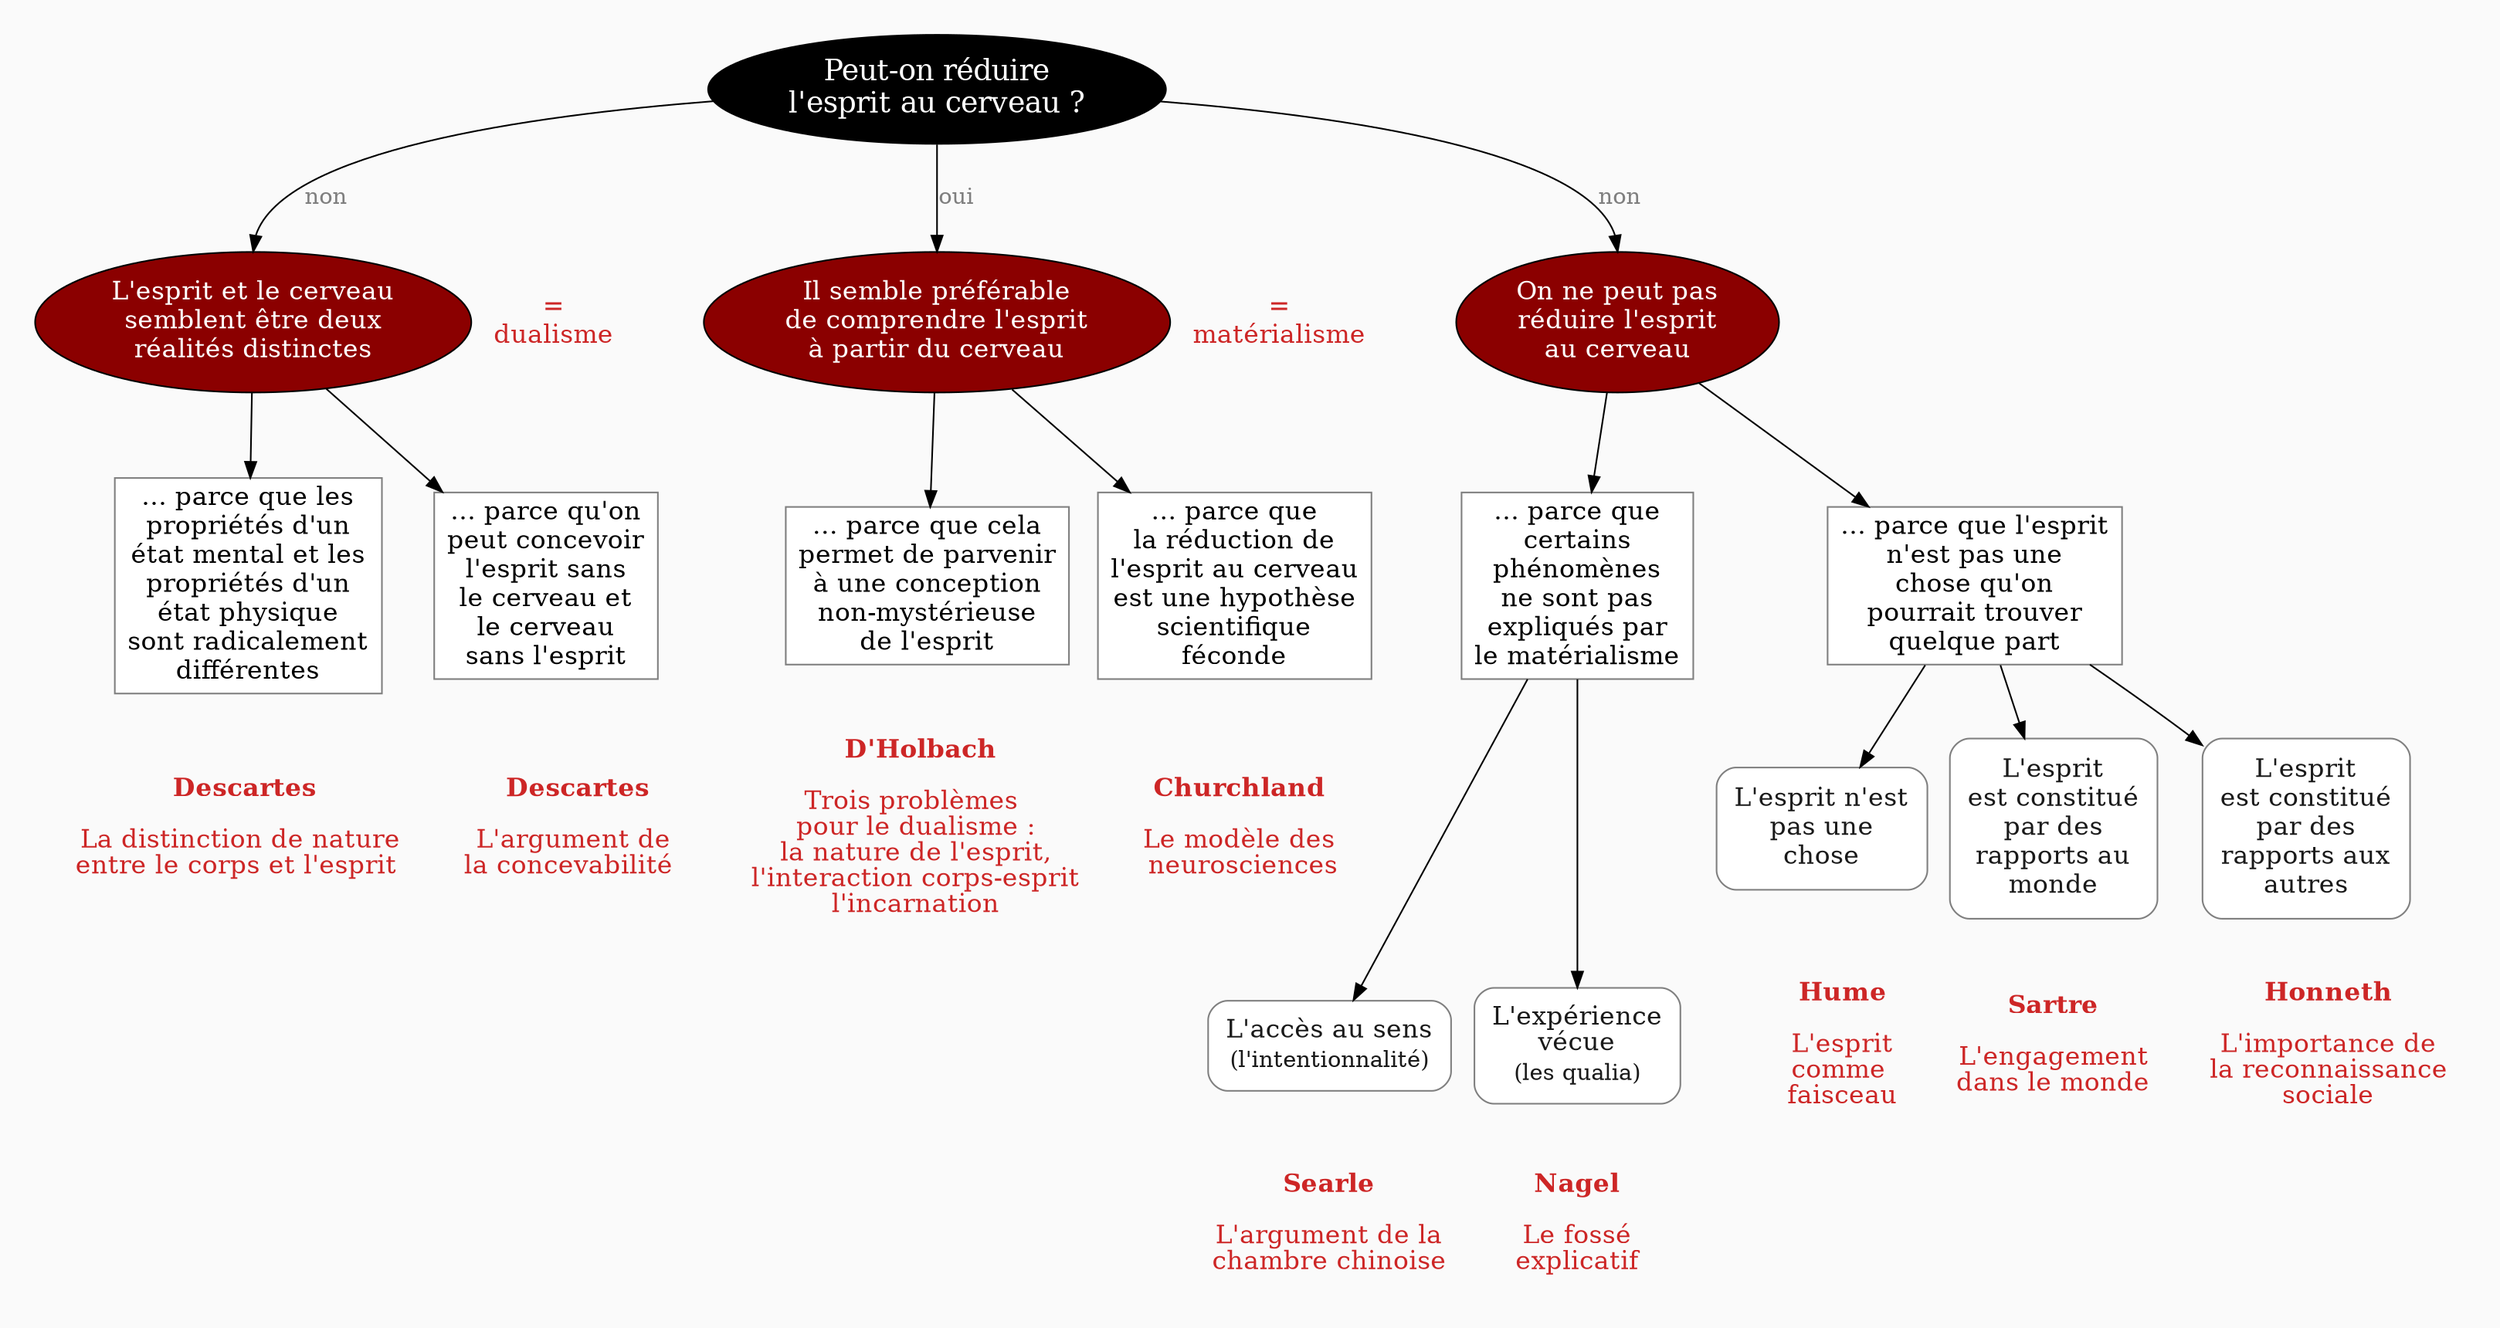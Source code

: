 digraph G {
// Template : diagram
// Usage : plan sujet philosophie de l'esprit

//rankdir=LR
splines=true
//splines=curved
bgcolor=grey98
pad=0.3
style=filled
edge[minlen=3]
ranksep=0.1
nodesep=0.2 // valeur à changer ?

// NIVEAU 1
node[style=filled; fillcolor=12 ; fontcolor=white ; fontsize=18]
// a1[label=""]
a1[label="Peut-on réduire
l'esprit au cerveau ?"]

// NIVEAU 2
node[style=filled;fillcolor=red4;fontcolor=white; fontsize=16]
// b1[label=""]
a1->b1[headport=n;label="non";fontcolor=grey50]
a1->b2[headport=n;label="oui";fontcolor=grey50]
a1->b3[headport=n;label="non";fontcolor=grey50]
b1[label="L'esprit et le cerveau
semblent être deux
réalités distinctes"]    
b2[label="Il semble préférable
de comprendre l'esprit
à partir du cerveau"]
b3[label="On ne peut pas
réduire l'esprit
au cerveau"]


// NIVEAU 3 (sans intermédiaire)
node [shape=box; style=filled;fillcolor=white;fontcolor=black;color=grey50]
// c1[label=""]
b1->{c1,c2}
c1[label="… parce que les
propriétés d'un
état mental et les
propriétés d'un
état physique
sont radicalement
différentes"]
c2[label="… parce qu'on
peut concevoir
l'esprit sans
le cerveau et
le cerveau
sans l'esprit"]

b2->{c3,c4}
c3[label="… parce que cela
permet de parvenir
à une conception
non-mystérieuse
de l'esprit"]
c4[label="… parce que
la réduction de
l'esprit au cerveau
est une hypothèse
scientifique
féconde"]

b3->{c5,c6}
c5[label="… parce que
certains
phénomènes
ne sont pas
expliqués par
le matérialisme"]
c6[label="… parce que l'esprit
n'est pas une
chose qu'on
pourrait trouver
quelque part"]



// INTERMEDIAIRE AVANT NIVEAU 3
node[style="filled,rounded";fillcolor=grey78;shape=box;margin=0.15]
// [arrowhead=none]
// bc1[label=""]

// NIVEAU 3 (avec intermédiaire)
node[style="filled";fillcolor=white;shape=box;color=grey50]
// c1[label=""]


// NIVEAU 4
node[style="filled, rounded";fillcolor=white;shape=box;color=grey50;fontcolor=grey10]
// d1[label=""]

c5->{d1,d2}[minlen=2]
d1[label=<L'accès au sens<br/>
<font point-size="4"><br/></font>
<font point-size="14">(l'intentionnalité)</font>>]
d2[label=<L'expérience<br/>
vécue<br/>
<font point-size="14">
<font point-size="4"><br/></font>
(les qualia)</font>>]
c6->{d3,d4,d5}[minlen=1]
d3[label="L'esprit n'est
pas une
chose"]
d4[label="L'esprit
est constitué
par des
rapports au
monde"]
d5[label="L'esprit
est constitué
par des
rapports aux
autres"]

{rank=same;c4->c5[style=invis;minlen=2]}
{rank=same;c5->c6[style=invis;minlen=3]}


// ETIQUETTES EN ROUGE
node[shape=plaintext;fontcolor=firebrick3;fillcolor=grey98]
// e1[label=< <B>= Titre</B><BR /><BR />Contenu<BR /> >]
// e1[label=""]
// ->e1[minlen=1;style=invis]

b1->e0a[minlen=0;style=invis]
e0a[label="=
dualisme";margin=0]


b2->e0b[minlen=0;style=invis]
e0b[label="=
matérialisme";margin=0]


{rank=same;e0a->b2[style=invis;minlen=2]}
{rank=same;e0b->b3[style=invis;minlen=2]}

c1->e1[minlen=1;style=invis]
e1[label=< <B>Descartes</B><BR /><BR />La distinction de nature<br/>entre le corps et l'esprit >]

c2->e2[minlen=1;style=invis]
e2[label=< <B>Descartes</B><BR /><BR />L'argument de<BR />la concevabilité >]

c3->e3[minlen=1;style=invis]
e3[label=< <B>D'Holbach</B><BR /><BR />Trois problèmes <br/>pour le dualisme :
<br/>la nature de l'esprit,
<br/>l'interaction corps-esprit
<br/>l'incarnation>]

c4->e4[minlen=1;style=invis]
e4[label=<<B>Churchland</B><BR /><BR />Le modèle des<br/> neurosciences>]

d1->e5[minlen=1;style=invis]
e5[label=<<B>Searle</B><BR /><BR />
L'argument de la<br/>
chambre chinoise>]

d2->e6[minlen=1;style=invis]
e6[label=<<B>Nagel</B><BR /><BR />
Le fossé<br/>
explicatif>]

//{rank=same;e1,e2,e3,e4;d1}
//{rank=same;c1,c2,c3,c4,c5,c6}

{rank=same;d2->e7[minlen=2;style=invis]}
e7[label=<<B>Hume</B><BR /><BR />
L'esprit<br/>
comme <br/>faisceau>]


d4->e8[minlen=1;style=invis]
e8[label=<<B>Sartre</B><BR /><BR />

L'engagement<br/>
dans le monde>]

d5->e9[minlen=1;style=invis]
e9[label=<<B>Honneth</B><BR /><BR />
L'importance de<br/>
la reconnaissance<br/>
sociale>]

// Remarques
node[color=blue;shape=box;style=filled;margin=0.07;fontcolor=black;fontsize=13]
edge[color=blue;arrowhead="none";xlabel="";style=dashed]
// r1[label=""]
// {rank=same;->r1}
// {rank=same;r1->[dir=back]}


}
